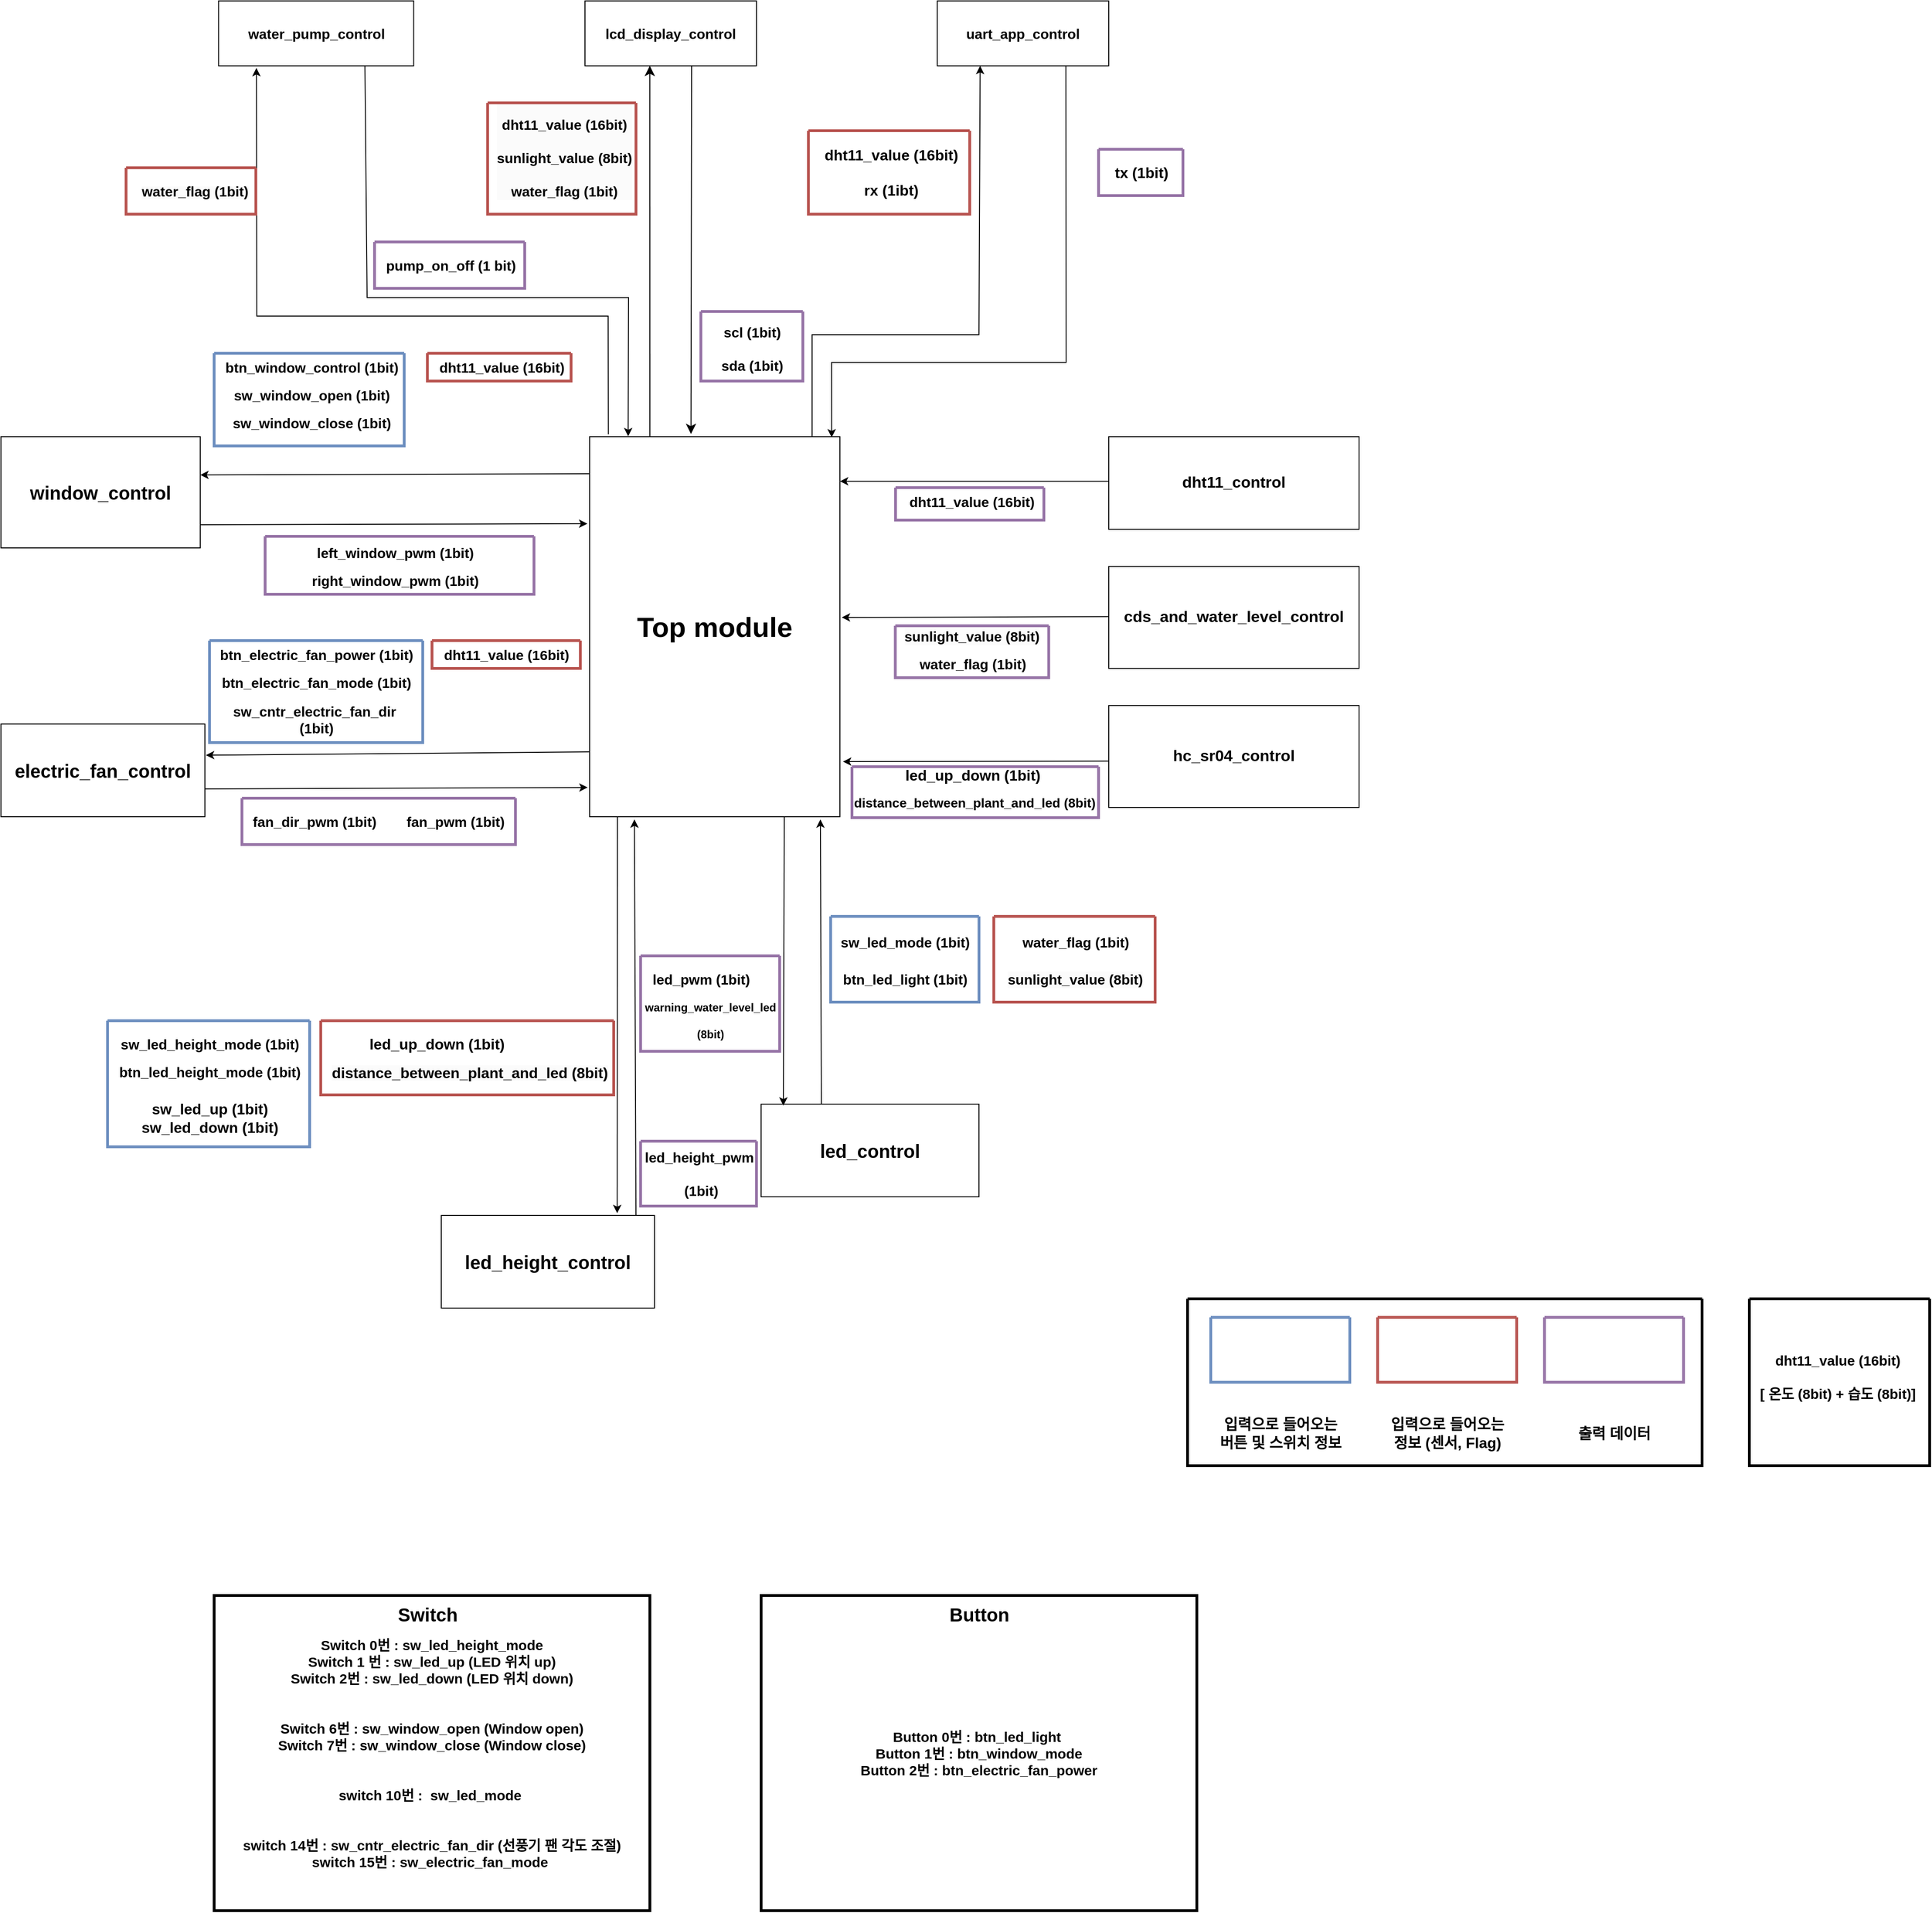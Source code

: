 <mxfile version="24.7.7">
  <diagram name="페이지-1" id="ERCywD1S1VB0S2RnE942">
    <mxGraphModel dx="2048" dy="1787" grid="1" gridSize="10" guides="1" tooltips="1" connect="1" arrows="1" fold="1" page="1" pageScale="1" pageWidth="827" pageHeight="1169" math="0" shadow="0">
      <root>
        <mxCell id="0" />
        <mxCell id="1" parent="0" />
        <mxCell id="mhYBmBHg178xC_YXUhA_-1" value="&lt;font style=&quot;font-size: 30px;&quot;&gt;&lt;b&gt;Top module&lt;/b&gt;&lt;/font&gt;" style="rounded=0;whiteSpace=wrap;html=1;" parent="1" vertex="1">
          <mxGeometry x="-110" y="80" width="270" height="410" as="geometry" />
        </mxCell>
        <mxCell id="mhYBmBHg178xC_YXUhA_-2" value="&lt;font size=&quot;1&quot; style=&quot;&quot;&gt;&lt;b style=&quot;font-size: 17px;&quot;&gt;dht11_control&lt;/b&gt;&lt;/font&gt;" style="rounded=0;whiteSpace=wrap;html=1;" parent="1" vertex="1">
          <mxGeometry x="450" y="80" width="270" height="100" as="geometry" />
        </mxCell>
        <mxCell id="mhYBmBHg178xC_YXUhA_-13" style="edgeStyle=orthogonalEdgeStyle;rounded=0;orthogonalLoop=1;jettySize=auto;html=1;" parent="1" edge="1">
          <mxGeometry relative="1" as="geometry">
            <mxPoint x="450" y="128.18" as="sourcePoint" />
            <mxPoint x="160" y="128.18" as="targetPoint" />
          </mxGeometry>
        </mxCell>
        <mxCell id="mhYBmBHg178xC_YXUhA_-16" style="edgeStyle=orthogonalEdgeStyle;rounded=0;orthogonalLoop=1;jettySize=auto;html=1;" parent="1" edge="1">
          <mxGeometry relative="1" as="geometry">
            <mxPoint x="450" y="274.09" as="sourcePoint" />
            <mxPoint x="162" y="275" as="targetPoint" />
          </mxGeometry>
        </mxCell>
        <mxCell id="mhYBmBHg178xC_YXUhA_-17" value="&lt;div style=&quot;forced-color-adjust: none; color: rgb(0, 0, 0); font-family: Helvetica; font-size: 15px; font-style: normal; font-variant-ligatures: normal; font-variant-caps: normal; font-weight: 700; letter-spacing: normal; orphans: 2; text-indent: 0px; text-transform: none; widows: 2; word-spacing: 0px; -webkit-text-stroke-width: 0px; white-space: nowrap; background-color: rgb(251, 251, 251); text-decoration-thickness: initial; text-decoration-style: initial; text-decoration-color: initial;&quot;&gt;&lt;font style=&quot;forced-color-adjust: none; font-size: 15px;&quot;&gt;&lt;b style=&quot;forced-color-adjust: none;&quot;&gt;sunlight_value (8bit)&lt;/b&gt;&lt;/font&gt;&lt;/div&gt;" style="text;whiteSpace=wrap;html=1;align=center;" parent="1" vertex="1">
          <mxGeometry x="210" y="280" width="185" height="40" as="geometry" />
        </mxCell>
        <mxCell id="mhYBmBHg178xC_YXUhA_-19" value="&lt;b style=&quot;&quot;&gt;&lt;font style=&quot;font-size: 17px;&quot;&gt;cds_and_water_level_control&lt;/font&gt;&lt;/b&gt;" style="rounded=0;whiteSpace=wrap;html=1;" parent="1" vertex="1">
          <mxGeometry x="450" y="220" width="270" height="110" as="geometry" />
        </mxCell>
        <mxCell id="mhYBmBHg178xC_YXUhA_-22" value="&lt;b&gt;&lt;font style=&quot;font-size: 15px;&quot;&gt;water_flag (1bit)&lt;/font&gt;&lt;/b&gt;" style="text;html=1;align=center;verticalAlign=middle;resizable=0;points=[];autosize=1;strokeColor=none;fillColor=none;" parent="1" vertex="1">
          <mxGeometry x="232.5" y="310" width="140" height="30" as="geometry" />
        </mxCell>
        <mxCell id="mhYBmBHg178xC_YXUhA_-23" value="&lt;b style=&quot;&quot;&gt;&lt;font style=&quot;font-size: 17px;&quot;&gt;hc_sr04_control&lt;/font&gt;&lt;/b&gt;" style="rounded=0;whiteSpace=wrap;html=1;" parent="1" vertex="1">
          <mxGeometry x="450" y="370" width="270" height="110" as="geometry" />
        </mxCell>
        <mxCell id="mhYBmBHg178xC_YXUhA_-27" value="&lt;b style=&quot;&quot;&gt;&lt;font style=&quot;font-size: 20px;&quot;&gt;window_control&lt;/font&gt;&lt;/b&gt;" style="rounded=0;whiteSpace=wrap;html=1;" parent="1" vertex="1">
          <mxGeometry x="-745" y="80" width="215" height="120" as="geometry" />
        </mxCell>
        <mxCell id="mhYBmBHg178xC_YXUhA_-30" value="&lt;div&gt;&lt;b style=&quot;font-size: 15px; background-color: initial;&quot;&gt;dht11_value (16bit)&lt;/b&gt;&lt;br&gt;&lt;/div&gt;" style="text;html=1;align=center;verticalAlign=middle;resizable=0;points=[];autosize=1;strokeColor=none;fillColor=none;" parent="1" vertex="1">
          <mxGeometry x="-285" y="-10" width="160" height="30" as="geometry" />
        </mxCell>
        <mxCell id="mhYBmBHg178xC_YXUhA_-32" value="&lt;b style=&quot;&quot;&gt;&lt;font style=&quot;font-size: 20px;&quot;&gt;electric_fan_control&lt;/font&gt;&lt;/b&gt;" style="rounded=0;whiteSpace=wrap;html=1;" parent="1" vertex="1">
          <mxGeometry x="-745" y="390" width="220" height="100" as="geometry" />
        </mxCell>
        <mxCell id="mhYBmBHg178xC_YXUhA_-34" value="&lt;div&gt;&lt;b style=&quot;font-size: 15px; background-color: initial;&quot;&gt;dht11_value (16bit)&lt;/b&gt;&lt;br&gt;&lt;/div&gt;" style="text;html=1;align=center;verticalAlign=middle;resizable=0;points=[];autosize=1;strokeColor=none;fillColor=none;strokeWidth=2;" parent="1" vertex="1">
          <mxGeometry x="-280" y="300" width="160" height="30" as="geometry" />
        </mxCell>
        <mxCell id="mhYBmBHg178xC_YXUhA_-36" value="&lt;b&gt;&lt;font style=&quot;font-size: 15px;&quot;&gt;fan_pwm (1bit)&lt;/font&gt;&lt;/b&gt;" style="text;html=1;align=center;verticalAlign=middle;resizable=0;points=[];autosize=1;strokeColor=none;fillColor=none;" parent="1" vertex="1">
          <mxGeometry x="-320" y="480" width="130" height="30" as="geometry" />
        </mxCell>
        <mxCell id="mhYBmBHg178xC_YXUhA_-37" value="&lt;b style=&quot;&quot;&gt;&lt;font style=&quot;font-size: 20px;&quot;&gt;led_height_control&lt;/font&gt;&lt;/b&gt;" style="rounded=0;whiteSpace=wrap;html=1;" parent="1" vertex="1">
          <mxGeometry x="-270" y="920" width="230" height="100" as="geometry" />
        </mxCell>
        <mxCell id="mhYBmBHg178xC_YXUhA_-39" value="&lt;font style=&quot;font-size: 15px;&quot;&gt;&lt;b&gt;btn_led_height_mode (1bit)&lt;/b&gt;&lt;/font&gt;" style="text;html=1;align=center;verticalAlign=middle;resizable=0;points=[];autosize=1;strokeColor=none;fillColor=none;" parent="1" vertex="1">
          <mxGeometry x="-630" y="750" width="220" height="30" as="geometry" />
        </mxCell>
        <mxCell id="mhYBmBHg178xC_YXUhA_-40" value="&lt;b&gt;&lt;font style=&quot;font-size: 16px;&quot;&gt;led_up_down (1bit)&lt;/font&gt;&lt;/b&gt;" style="text;html=1;align=center;verticalAlign=middle;resizable=0;points=[];autosize=1;strokeColor=none;fillColor=none;" parent="1" vertex="1">
          <mxGeometry x="-360" y="720" width="170" height="30" as="geometry" />
        </mxCell>
        <mxCell id="mhYBmBHg178xC_YXUhA_-41" value="&lt;span style=&quot;font-size: 16px;&quot;&gt;&lt;b&gt;sw_led_up (1bit)&lt;/b&gt;&lt;/span&gt;&lt;div&gt;&lt;b style=&quot;font-size: 16px; background-color: initial;&quot;&gt;sw_led_down (1bit)&lt;/b&gt;&lt;br&gt;&lt;/div&gt;" style="text;html=1;align=center;verticalAlign=middle;resizable=0;points=[];autosize=1;strokeColor=none;fillColor=none;" parent="1" vertex="1">
          <mxGeometry x="-605" y="790" width="170" height="50" as="geometry" />
        </mxCell>
        <mxCell id="mhYBmBHg178xC_YXUhA_-44" value="&lt;font style=&quot;font-size: 15px;&quot;&gt;&lt;b&gt;led_height_pwm&amp;nbsp;&lt;/b&gt;&lt;/font&gt;&lt;div&gt;&lt;font style=&quot;font-size: 15px;&quot;&gt;&lt;b&gt;&lt;br&gt;&lt;/b&gt;&lt;/font&gt;&lt;/div&gt;&lt;div&gt;&lt;font style=&quot;font-size: 15px;&quot;&gt;&lt;b&gt;(1bit)&lt;/b&gt;&lt;/font&gt;&lt;/div&gt;" style="text;html=1;align=center;verticalAlign=middle;resizable=0;points=[];autosize=1;strokeColor=none;fillColor=none;" parent="1" vertex="1">
          <mxGeometry x="-65" y="840" width="150" height="70" as="geometry" />
        </mxCell>
        <mxCell id="mhYBmBHg178xC_YXUhA_-45" value="&lt;b style=&quot;&quot;&gt;&lt;font style=&quot;font-size: 20px;&quot;&gt;led_control&lt;/font&gt;&lt;/b&gt;" style="rounded=0;whiteSpace=wrap;html=1;" parent="1" vertex="1">
          <mxGeometry x="75" y="800" width="235" height="100" as="geometry" />
        </mxCell>
        <mxCell id="mhYBmBHg178xC_YXUhA_-48" value="&lt;div style=&quot;forced-color-adjust: none; color: rgb(0, 0, 0); font-family: Helvetica; font-size: 15px; font-style: normal; font-variant-ligatures: normal; font-variant-caps: normal; font-weight: 700; letter-spacing: normal; orphans: 2; text-indent: 0px; text-transform: none; widows: 2; word-spacing: 0px; -webkit-text-stroke-width: 0px; white-space: nowrap; background-color: rgb(251, 251, 251); text-decoration-thickness: initial; text-decoration-style: initial; text-decoration-color: initial;&quot;&gt;&lt;font style=&quot;forced-color-adjust: none; font-size: 15px;&quot;&gt;&lt;b style=&quot;forced-color-adjust: none;&quot;&gt;sunlight_value (8bit)&lt;/b&gt;&lt;/font&gt;&lt;/div&gt;" style="text;whiteSpace=wrap;html=1;align=center;" parent="1" vertex="1">
          <mxGeometry x="326" y="650" width="176" height="30" as="geometry" />
        </mxCell>
        <mxCell id="mhYBmBHg178xC_YXUhA_-49" value="&lt;b&gt;&lt;font style=&quot;font-size: 15px;&quot;&gt;btn_led_light (1bit)&lt;/font&gt;&lt;/b&gt;" style="text;html=1;align=center;verticalAlign=middle;resizable=0;points=[];autosize=1;strokeColor=none;fillColor=none;" parent="1" vertex="1">
          <mxGeometry x="150" y="650" width="160" height="30" as="geometry" />
        </mxCell>
        <mxCell id="mhYBmBHg178xC_YXUhA_-50" value="&lt;b&gt;&lt;font style=&quot;font-size: 15px;&quot;&gt;water_flag (1bit)&lt;/font&gt;&lt;/b&gt;" style="text;html=1;align=center;verticalAlign=middle;resizable=0;points=[];autosize=1;strokeColor=none;fillColor=none;" parent="1" vertex="1">
          <mxGeometry x="344" y="610" width="140" height="30" as="geometry" />
        </mxCell>
        <mxCell id="_qwF9pWfeIGpburdyN9Q-3" value="&lt;div&gt;&lt;span style=&quot;font-size: 15px;&quot;&gt;&lt;b&gt;Switch 0번 : sw_led_height_mode&lt;/b&gt;&lt;/span&gt;&lt;/div&gt;&lt;font style=&quot;font-size: 15px;&quot;&gt;&lt;b&gt;Switch 1 번 : sw_led_up (LED 위치 up)&lt;/b&gt;&lt;/font&gt;&lt;div style=&quot;font-size: 15px;&quot;&gt;&lt;font style=&quot;font-size: 15px;&quot;&gt;&lt;b&gt;Switch 2번 : sw_led_down (LED 위치 down)&lt;/b&gt;&lt;/font&gt;&lt;/div&gt;&lt;div style=&quot;font-size: 15px;&quot;&gt;&lt;font style=&quot;font-size: 15px;&quot;&gt;&lt;b&gt;&lt;br&gt;&lt;/b&gt;&lt;/font&gt;&lt;/div&gt;&lt;div style=&quot;font-size: 15px;&quot;&gt;&lt;font style=&quot;font-size: 15px;&quot;&gt;&lt;b&gt;&lt;br&gt;&lt;/b&gt;&lt;/font&gt;&lt;/div&gt;&lt;div style=&quot;font-size: 15px;&quot;&gt;&lt;b&gt;Switch 6번 : sw_window_open (Window open)&lt;/b&gt;&lt;/div&gt;&lt;div style=&quot;font-size: 15px;&quot;&gt;&lt;b&gt;Switch 7번 : sw_window_close (Window close)&lt;/b&gt;&lt;/div&gt;&lt;div style=&quot;font-size: 15px;&quot;&gt;&lt;b&gt;&lt;br&gt;&lt;/b&gt;&lt;/div&gt;&lt;div style=&quot;font-size: 15px;&quot;&gt;&lt;b&gt;&lt;br&gt;&lt;/b&gt;&lt;/div&gt;&lt;div style=&quot;font-size: 15px;&quot;&gt;&lt;b&gt;switch 10번 :&amp;nbsp; sw&lt;/b&gt;&lt;b style=&quot;background-color: initial; font-size: 12px; text-wrap: nowrap;&quot;&gt;&lt;font style=&quot;font-size: 15px;&quot;&gt;_led_mode&amp;nbsp;&lt;/font&gt;&lt;/b&gt;&lt;/div&gt;&lt;div style=&quot;font-size: 15px;&quot;&gt;&lt;b style=&quot;background-color: initial; font-size: 12px; text-wrap: nowrap;&quot;&gt;&lt;font style=&quot;font-size: 15px;&quot;&gt;&lt;br&gt;&lt;/font&gt;&lt;/b&gt;&lt;/div&gt;&lt;div style=&quot;font-size: 15px;&quot;&gt;&lt;b style=&quot;background-color: initial; font-size: 12px; text-wrap: nowrap;&quot;&gt;&lt;font style=&quot;font-size: 15px;&quot;&gt;&lt;br&gt;&lt;/font&gt;&lt;/b&gt;&lt;/div&gt;&lt;div style=&quot;font-size: 15px;&quot;&gt;&lt;b&gt;switch 14번 : sw_cntr_electric_fan_dir (선풍기 팬 각도 조절)&lt;/b&gt;&lt;/div&gt;&lt;div style=&quot;font-size: 15px;&quot;&gt;&lt;b style=&quot;background-color: initial;&quot;&gt;switch 15번 : sw&lt;/b&gt;&lt;b style=&quot;background-color: initial; text-wrap: nowrap;&quot;&gt;_electric_fan_mode&amp;nbsp;&lt;/b&gt;&lt;br&gt;&lt;/div&gt;" style="rounded=0;whiteSpace=wrap;html=1;strokeWidth=3;" parent="1" vertex="1">
          <mxGeometry x="-515" y="1330" width="470" height="340" as="geometry" />
        </mxCell>
        <mxCell id="_qwF9pWfeIGpburdyN9Q-5" value="&lt;font style=&quot;font-size: 20px;&quot;&gt;&lt;b&gt;Switch&lt;/b&gt;&lt;/font&gt;" style="text;html=1;align=center;verticalAlign=middle;resizable=0;points=[];autosize=1;strokeColor=none;fillColor=none;" parent="1" vertex="1">
          <mxGeometry x="-330" y="1330" width="90" height="40" as="geometry" />
        </mxCell>
        <mxCell id="_qwF9pWfeIGpburdyN9Q-6" value="&lt;br&gt;&lt;div&gt;&lt;b style=&quot;text-wrap: nowrap; font-size: 15px;&quot;&gt;Button 0번 :&amp;nbsp;&lt;/b&gt;&lt;b style=&quot;background-color: initial; text-wrap: nowrap;&quot;&gt;&lt;font style=&quot;font-size: 15px;&quot;&gt;btn_led_light&amp;nbsp;&lt;/font&gt;&lt;/b&gt;&lt;b style=&quot;font-size: 15px; text-wrap: nowrap;&quot;&gt;&lt;br&gt;&lt;/b&gt;&lt;/div&gt;&lt;div&gt;&lt;b style=&quot;background-color: initial; text-wrap: nowrap;&quot;&gt;&lt;font style=&quot;font-size: 15px;&quot;&gt;Button 1번 : btn_window_mode&lt;/font&gt;&lt;/b&gt;&lt;/div&gt;&lt;div&gt;&lt;span style=&quot;font-size: 15px; text-wrap: nowrap;&quot;&gt;&lt;b&gt;Button 2번 : btn_electric_fan_power&lt;/b&gt;&lt;/span&gt;&lt;/div&gt;&lt;div&gt;&lt;br&gt;&lt;/div&gt;" style="rounded=0;whiteSpace=wrap;html=1;strokeWidth=3;" parent="1" vertex="1">
          <mxGeometry x="75" y="1330" width="470" height="340" as="geometry" />
        </mxCell>
        <mxCell id="_qwF9pWfeIGpburdyN9Q-7" value="&lt;span style=&quot;font-size: 20px;&quot;&gt;&lt;b&gt;Button&lt;/b&gt;&lt;/span&gt;" style="text;html=1;align=center;verticalAlign=middle;resizable=0;points=[];autosize=1;strokeColor=none;fillColor=none;" parent="1" vertex="1">
          <mxGeometry x="265" y="1330" width="90" height="40" as="geometry" />
        </mxCell>
        <mxCell id="_qwF9pWfeIGpburdyN9Q-8" value="&lt;font style=&quot;font-size: 15px;&quot;&gt;&lt;b&gt;btn_electric_fan_mode (1bit)&lt;/b&gt;&lt;/font&gt;" style="text;html=1;align=center;verticalAlign=middle;resizable=0;points=[];autosize=1;strokeColor=none;fillColor=none;" parent="1" vertex="1">
          <mxGeometry x="-520" y="330" width="230" height="30" as="geometry" />
        </mxCell>
        <mxCell id="_qwF9pWfeIGpburdyN9Q-9" value="&lt;font style=&quot;font-size: 15px;&quot;&gt;&lt;b&gt;btn_window_control (1bit)&lt;/b&gt;&lt;/font&gt;" style="text;html=1;align=center;verticalAlign=middle;resizable=0;points=[];autosize=1;strokeColor=none;fillColor=none;" parent="1" vertex="1">
          <mxGeometry x="-515" y="-10" width="210" height="30" as="geometry" />
        </mxCell>
        <mxCell id="_qwF9pWfeIGpburdyN9Q-11" value="&lt;font style=&quot;font-size: 15px;&quot;&gt;&lt;b&gt;sw_window_open (1bit)&lt;/b&gt;&lt;/font&gt;" style="text;html=1;align=center;verticalAlign=middle;resizable=0;points=[];autosize=1;strokeColor=none;fillColor=none;" parent="1" vertex="1">
          <mxGeometry x="-505" y="20" width="190" height="30" as="geometry" />
        </mxCell>
        <mxCell id="sed88Z9M2IB_ihE7l8kB-1" value="&lt;b style=&quot;font-size: 15px; text-wrap: wrap;&quot;&gt;sw_cntr_electric_fan_dir&amp;nbsp; (1bit)&lt;/b&gt;" style="text;html=1;align=center;verticalAlign=middle;resizable=0;points=[];autosize=1;strokeColor=none;fillColor=none;" parent="1" vertex="1">
          <mxGeometry x="-525" y="370" width="240" height="30" as="geometry" />
        </mxCell>
        <mxCell id="sed88Z9M2IB_ihE7l8kB-5" value="&lt;b&gt;&lt;font style=&quot;font-size: 15px;&quot;&gt;fan_dir_pwm (1bit)&amp;nbsp;&lt;/font&gt;&lt;/b&gt;" style="text;html=1;align=center;verticalAlign=middle;resizable=0;points=[];autosize=1;strokeColor=none;fillColor=none;" parent="1" vertex="1">
          <mxGeometry x="-485" y="480" width="160" height="30" as="geometry" />
        </mxCell>
        <mxCell id="Zgek3YRb2-hc7BeVBrjY-1" value="&lt;font style=&quot;font-size: 15px;&quot;&gt;&lt;b&gt;sw_led_mode (1bit)&lt;/b&gt;&lt;/font&gt;" style="text;html=1;align=center;verticalAlign=middle;resizable=0;points=[];autosize=1;strokeColor=none;fillColor=none;" parent="1" vertex="1">
          <mxGeometry x="150" y="610" width="160" height="30" as="geometry" />
        </mxCell>
        <mxCell id="Zgek3YRb2-hc7BeVBrjY-5" value="&lt;font style=&quot;font-size: 15px;&quot;&gt;&lt;b&gt;lcd_display_control&lt;/b&gt;&lt;/font&gt;" style="rounded=0;whiteSpace=wrap;html=1;" parent="1" vertex="1">
          <mxGeometry x="-115" y="-390" width="185" height="70" as="geometry" />
        </mxCell>
        <mxCell id="Zgek3YRb2-hc7BeVBrjY-9" value="&lt;div style=&quot;forced-color-adjust: none; color: rgb(0, 0, 0); font-family: Helvetica; font-size: 15px; font-style: normal; font-variant-ligatures: normal; font-variant-caps: normal; font-weight: 700; letter-spacing: normal; orphans: 2; text-indent: 0px; text-transform: none; widows: 2; word-spacing: 0px; -webkit-text-stroke-width: 0px; white-space: nowrap; background-color: rgb(251, 251, 251); text-decoration-thickness: initial; text-decoration-style: initial; text-decoration-color: initial;&quot;&gt;&lt;font style=&quot;forced-color-adjust: none; font-size: 15px;&quot;&gt;&lt;b style=&quot;forced-color-adjust: none;&quot;&gt;&lt;br class=&quot;Apple-interchange-newline&quot;&gt;&lt;div style=&quot;text-align: center;&quot;&gt;&lt;b&gt;dht11_value (16bit)&lt;/b&gt;&lt;/div&gt;&lt;/b&gt;&lt;/font&gt;&lt;/div&gt;&lt;div style=&quot;text-align: center; forced-color-adjust: none; color: rgb(0, 0, 0); font-family: Helvetica; font-size: 15px; font-style: normal; font-variant-ligatures: normal; font-variant-caps: normal; font-weight: 700; letter-spacing: normal; orphans: 2; text-indent: 0px; text-transform: none; widows: 2; word-spacing: 0px; -webkit-text-stroke-width: 0px; white-space: nowrap; background-color: rgb(251, 251, 251); text-decoration-thickness: initial; text-decoration-style: initial; text-decoration-color: initial;&quot;&gt;&lt;br&gt;&lt;/div&gt;&lt;div style=&quot;text-align: center; forced-color-adjust: none; color: rgb(0, 0, 0); font-family: Helvetica; font-size: 15px; font-style: normal; font-variant-ligatures: normal; font-variant-caps: normal; font-weight: 700; letter-spacing: normal; orphans: 2; text-indent: 0px; text-transform: none; widows: 2; word-spacing: 0px; -webkit-text-stroke-width: 0px; white-space: nowrap; background-color: rgb(251, 251, 251); text-decoration-thickness: initial; text-decoration-style: initial; text-decoration-color: initial;&quot;&gt;&lt;font style=&quot;forced-color-adjust: none; font-size: 15px;&quot;&gt;&lt;b style=&quot;forced-color-adjust: none;&quot;&gt;sunlight_value (8bit)&lt;/b&gt;&lt;/font&gt;&lt;/div&gt;&lt;div style=&quot;text-align: center; forced-color-adjust: none; color: rgb(0, 0, 0); font-family: Helvetica; font-size: 15px; font-style: normal; font-variant-ligatures: normal; font-variant-caps: normal; font-weight: 700; letter-spacing: normal; orphans: 2; text-indent: 0px; text-transform: none; widows: 2; word-spacing: 0px; -webkit-text-stroke-width: 0px; white-space: nowrap; background-color: rgb(251, 251, 251); text-decoration-thickness: initial; text-decoration-style: initial; text-decoration-color: initial;&quot;&gt;&lt;font style=&quot;forced-color-adjust: none; font-size: 15px;&quot;&gt;&lt;b style=&quot;forced-color-adjust: none;&quot;&gt;&lt;br&gt;&lt;/b&gt;&lt;/font&gt;&lt;/div&gt;&lt;div style=&quot;text-align: center; forced-color-adjust: none; color: rgb(0, 0, 0); font-family: Helvetica; font-size: 15px; font-style: normal; font-variant-ligatures: normal; font-variant-caps: normal; font-weight: 700; letter-spacing: normal; orphans: 2; text-indent: 0px; text-transform: none; widows: 2; word-spacing: 0px; -webkit-text-stroke-width: 0px; white-space: nowrap; background-color: rgb(251, 251, 251); text-decoration-thickness: initial; text-decoration-style: initial; text-decoration-color: initial;&quot;&gt;&lt;font style=&quot;forced-color-adjust: none; font-size: 15px;&quot;&gt;&lt;b style=&quot;forced-color-adjust: none;&quot;&gt;water_flag (1bit)&lt;/b&gt;&lt;/font&gt;&lt;/div&gt;" style="text;whiteSpace=wrap;html=1;" parent="1" vertex="1">
          <mxGeometry x="-212" y="-290" width="157" height="120" as="geometry" />
        </mxCell>
        <mxCell id="Zgek3YRb2-hc7BeVBrjY-10" value="&lt;span style=&quot;font-size: 15px;&quot;&gt;&lt;b&gt;water_pump_control&lt;/b&gt;&lt;/span&gt;" style="rounded=0;whiteSpace=wrap;html=1;" parent="1" vertex="1">
          <mxGeometry x="-510.25" y="-390" width="210.5" height="70" as="geometry" />
        </mxCell>
        <mxCell id="Zgek3YRb2-hc7BeVBrjY-13" value="&lt;b style=&quot;forced-color-adjust: none; color: rgb(0, 0, 0); font-family: Helvetica; font-size: 12px; font-style: normal; font-variant-ligatures: normal; font-variant-caps: normal; letter-spacing: normal; orphans: 2; text-align: center; text-indent: 0px; text-transform: none; widows: 2; word-spacing: 0px; -webkit-text-stroke-width: 0px; white-space: nowrap; background-color: rgb(251, 251, 251); text-decoration-thickness: initial; text-decoration-style: initial; text-decoration-color: initial;&quot;&gt;&lt;font style=&quot;forced-color-adjust: none; font-size: 15px;&quot;&gt;water_flag (1bit)&lt;/font&gt;&lt;/b&gt;" style="text;whiteSpace=wrap;html=1;" parent="1" vertex="1">
          <mxGeometry x="-595" y="-200" width="110" height="30" as="geometry" />
        </mxCell>
        <mxCell id="Zgek3YRb2-hc7BeVBrjY-15" value="&lt;b style=&quot;forced-color-adjust: none; color: rgb(0, 0, 0); font-family: Helvetica; font-size: 16px; font-style: normal; font-variant-ligatures: normal; font-variant-caps: normal; letter-spacing: normal; orphans: 2; text-align: center; text-indent: 0px; text-transform: none; widows: 2; word-spacing: 0px; -webkit-text-stroke-width: 0px; white-space: nowrap; background-color: rgb(251, 251, 251); text-decoration-thickness: initial; text-decoration-style: initial; text-decoration-color: initial;&quot;&gt;distance_between_plant_and_led (8bit)&lt;/b&gt;" style="text;whiteSpace=wrap;html=1;" parent="1" vertex="1">
          <mxGeometry x="-390" y="750" width="330" height="40" as="geometry" />
        </mxCell>
        <mxCell id="Zgek3YRb2-hc7BeVBrjY-16" value="&lt;font style=&quot;font-size: 15px;&quot;&gt;&lt;b&gt;sw_led_height_mode (1bit)&lt;/b&gt;&lt;/font&gt;" style="text;html=1;align=center;verticalAlign=middle;resizable=0;points=[];autosize=1;strokeColor=none;fillColor=none;" parent="1" vertex="1">
          <mxGeometry x="-630" y="720" width="220" height="30" as="geometry" />
        </mxCell>
        <mxCell id="t9PpJYXXmE5dPHwgLngb-3" value="&lt;b style=&quot;forced-color-adjust: none; color: rgb(0, 0, 0); font-family: Helvetica; font-size: 15px; font-style: normal; font-variant-ligatures: normal; font-variant-caps: normal; letter-spacing: normal; orphans: 2; text-align: center; text-indent: 0px; text-transform: none; widows: 2; word-spacing: 0px; -webkit-text-stroke-width: 0px; white-space: nowrap; background-color: rgb(251, 251, 251); text-decoration-thickness: initial; text-decoration-style: initial; text-decoration-color: initial;&quot;&gt;&lt;div style=&quot;forced-color-adjust: none;&quot;&gt;&lt;font style=&quot;forced-color-adjust: none; font-size: 15px;&quot;&gt;&lt;b style=&quot;forced-color-adjust: none;&quot;&gt;dht11_value (16bit)&lt;/b&gt;&lt;/font&gt;&lt;/div&gt;&lt;/b&gt;&lt;br class=&quot;Apple-interchange-newline&quot;&gt;" style="text;whiteSpace=wrap;html=1;" parent="1" vertex="1">
          <mxGeometry x="232.5" y="135" width="140" height="40" as="geometry" />
        </mxCell>
        <mxCell id="t9PpJYXXmE5dPHwgLngb-8" value="" style="endArrow=classic;html=1;rounded=0;entryX=1.012;entryY=0.855;entryDx=0;entryDy=0;entryPerimeter=0;" parent="1" target="mhYBmBHg178xC_YXUhA_-1" edge="1">
          <mxGeometry width="50" height="50" relative="1" as="geometry">
            <mxPoint x="450" y="430" as="sourcePoint" />
            <mxPoint x="500" y="380" as="targetPoint" />
          </mxGeometry>
        </mxCell>
        <mxCell id="t9PpJYXXmE5dPHwgLngb-9" value="&lt;b&gt;&lt;font style=&quot;font-size: 16px;&quot;&gt;led_up_down (1bit)&lt;/font&gt;&lt;/b&gt;" style="text;html=1;align=center;verticalAlign=middle;resizable=0;points=[];autosize=1;strokeColor=none;fillColor=none;" parent="1" vertex="1">
          <mxGeometry x="217.5" y="430" width="170" height="30" as="geometry" />
        </mxCell>
        <mxCell id="t9PpJYXXmE5dPHwgLngb-10" value="&lt;b&gt;&lt;font style=&quot;font-size: 14px;&quot;&gt;distance_between_plant_and_led (8bit)&lt;/font&gt;&lt;/b&gt;" style="text;html=1;align=center;verticalAlign=middle;resizable=0;points=[];autosize=1;strokeColor=none;fillColor=none;" parent="1" vertex="1">
          <mxGeometry x="165" y="460" width="280" height="30" as="geometry" />
        </mxCell>
        <mxCell id="t9PpJYXXmE5dPHwgLngb-12" value="" style="endArrow=classic;html=1;rounded=0;entryX=0.102;entryY=0.016;entryDx=0;entryDy=0;entryPerimeter=0;" parent="1" target="mhYBmBHg178xC_YXUhA_-45" edge="1">
          <mxGeometry width="50" height="50" relative="1" as="geometry">
            <mxPoint x="100" y="490" as="sourcePoint" />
            <mxPoint x="150" y="440" as="targetPoint" />
          </mxGeometry>
        </mxCell>
        <mxCell id="t9PpJYXXmE5dPHwgLngb-13" value="" style="endArrow=classic;html=1;rounded=0;entryX=0.922;entryY=1.007;entryDx=0;entryDy=0;entryPerimeter=0;" parent="1" target="mhYBmBHg178xC_YXUhA_-1" edge="1">
          <mxGeometry width="50" height="50" relative="1" as="geometry">
            <mxPoint x="140" y="800" as="sourcePoint" />
            <mxPoint x="190" y="750" as="targetPoint" />
          </mxGeometry>
        </mxCell>
        <mxCell id="t9PpJYXXmE5dPHwgLngb-14" value="" style="swimlane;startSize=0;fillColor=#dae8fc;strokeColor=#6c8ebf;strokeWidth=3;" parent="1" vertex="1">
          <mxGeometry x="150" y="597.5" width="160" height="92.5" as="geometry" />
        </mxCell>
        <mxCell id="t9PpJYXXmE5dPHwgLngb-15" value="" style="swimlane;startSize=0;fillColor=#f8cecc;strokeColor=#b85450;strokeWidth=3;" parent="1" vertex="1">
          <mxGeometry x="326" y="597.5" width="174" height="92.5" as="geometry" />
        </mxCell>
        <mxCell id="t9PpJYXXmE5dPHwgLngb-16" value="&lt;b&gt;&lt;font style=&quot;font-size: 15px;&quot;&gt;led_pwm (1bit)&lt;/font&gt;&lt;/b&gt;" style="text;html=1;align=center;verticalAlign=middle;resizable=0;points=[];autosize=1;strokeColor=none;fillColor=none;" parent="1" vertex="1">
          <mxGeometry x="-55" y="650" width="130" height="30" as="geometry" />
        </mxCell>
        <mxCell id="t9PpJYXXmE5dPHwgLngb-17" value="&lt;b&gt;warning_water_level_led&lt;/b&gt;&lt;div&gt;&lt;b&gt;&lt;br&gt;&lt;/b&gt;&lt;/div&gt;&lt;div&gt;&lt;b&gt;(8bit)&lt;/b&gt;&lt;/div&gt;" style="text;html=1;align=center;verticalAlign=middle;resizable=0;points=[];autosize=1;strokeColor=none;fillColor=none;" parent="1" vertex="1">
          <mxGeometry x="-60" y="680" width="160" height="60" as="geometry" />
        </mxCell>
        <mxCell id="t9PpJYXXmE5dPHwgLngb-20" value="" style="endArrow=classic;html=1;rounded=0;entryX=0.825;entryY=-0.024;entryDx=0;entryDy=0;entryPerimeter=0;" parent="1" target="mhYBmBHg178xC_YXUhA_-37" edge="1">
          <mxGeometry width="50" height="50" relative="1" as="geometry">
            <mxPoint x="-80" y="490" as="sourcePoint" />
            <mxPoint x="-90" y="290" as="targetPoint" />
          </mxGeometry>
        </mxCell>
        <mxCell id="t9PpJYXXmE5dPHwgLngb-21" value="" style="endArrow=classic;html=1;rounded=0;entryX=0.179;entryY=1.007;entryDx=0;entryDy=0;entryPerimeter=0;" parent="1" target="mhYBmBHg178xC_YXUhA_-1" edge="1">
          <mxGeometry width="50" height="50" relative="1" as="geometry">
            <mxPoint x="-60" y="920" as="sourcePoint" />
            <mxPoint x="-10" y="870" as="targetPoint" />
          </mxGeometry>
        </mxCell>
        <mxCell id="t9PpJYXXmE5dPHwgLngb-22" value="" style="swimlane;startSize=0;fillColor=#e1d5e7;strokeColor=#9673a6;strokeWidth=3;" parent="1" vertex="1">
          <mxGeometry x="-55" y="640" width="150" height="103" as="geometry" />
        </mxCell>
        <mxCell id="t9PpJYXXmE5dPHwgLngb-23" value="" style="swimlane;startSize=0;strokeWidth=3;fillColor=#f8cecc;strokeColor=#b85450;" parent="1" vertex="1">
          <mxGeometry x="-400" y="710" width="316" height="80" as="geometry" />
        </mxCell>
        <mxCell id="t9PpJYXXmE5dPHwgLngb-24" value="" style="swimlane;startSize=0;fillColor=#dae8fc;strokeColor=#6c8ebf;strokeWidth=3;" parent="1" vertex="1">
          <mxGeometry x="-630" y="710" width="218" height="136" as="geometry" />
        </mxCell>
        <mxCell id="t9PpJYXXmE5dPHwgLngb-25" value="" style="endArrow=classic;html=1;rounded=0;entryX=-0.008;entryY=0.923;entryDx=0;entryDy=0;entryPerimeter=0;" parent="1" target="mhYBmBHg178xC_YXUhA_-1" edge="1">
          <mxGeometry width="50" height="50" relative="1" as="geometry">
            <mxPoint x="-525" y="460" as="sourcePoint" />
            <mxPoint x="-355" y="390" as="targetPoint" />
          </mxGeometry>
        </mxCell>
        <mxCell id="t9PpJYXXmE5dPHwgLngb-26" value="" style="endArrow=classic;html=1;rounded=0;entryX=1.005;entryY=0.336;entryDx=0;entryDy=0;entryPerimeter=0;" parent="1" target="mhYBmBHg178xC_YXUhA_-32" edge="1">
          <mxGeometry width="50" height="50" relative="1" as="geometry">
            <mxPoint x="-110" y="420" as="sourcePoint" />
            <mxPoint x="-60" y="370" as="targetPoint" />
          </mxGeometry>
        </mxCell>
        <mxCell id="t9PpJYXXmE5dPHwgLngb-27" value="&lt;font style=&quot;font-size: 15px;&quot;&gt;&lt;b&gt;btn_electric_fan_power (1bit)&lt;/b&gt;&lt;/font&gt;" style="text;html=1;align=center;verticalAlign=middle;resizable=0;points=[];autosize=1;strokeColor=none;fillColor=none;" parent="1" vertex="1">
          <mxGeometry x="-520" y="300" width="230" height="30" as="geometry" />
        </mxCell>
        <mxCell id="t9PpJYXXmE5dPHwgLngb-28" value="" style="swimlane;startSize=0;strokeWidth=3;fillColor=#dae8fc;strokeColor=#6c8ebf;" parent="1" vertex="1">
          <mxGeometry x="-520" y="300" width="230" height="110" as="geometry" />
        </mxCell>
        <mxCell id="t9PpJYXXmE5dPHwgLngb-29" value="" style="swimlane;startSize=0;fillColor=#f8cecc;strokeColor=#b85450;strokeWidth=3;" parent="1" vertex="1">
          <mxGeometry x="-280" y="300" width="160" height="30" as="geometry" />
        </mxCell>
        <mxCell id="t9PpJYXXmE5dPHwgLngb-30" value="" style="endArrow=classic;html=1;rounded=0;entryX=-0.009;entryY=0.229;entryDx=0;entryDy=0;entryPerimeter=0;" parent="1" target="mhYBmBHg178xC_YXUhA_-1" edge="1">
          <mxGeometry width="50" height="50" relative="1" as="geometry">
            <mxPoint x="-530" y="175" as="sourcePoint" />
            <mxPoint x="-480" y="125" as="targetPoint" />
          </mxGeometry>
        </mxCell>
        <mxCell id="t9PpJYXXmE5dPHwgLngb-31" value="" style="endArrow=classic;html=1;rounded=0;entryX=1;entryY=0.344;entryDx=0;entryDy=0;entryPerimeter=0;" parent="1" target="mhYBmBHg178xC_YXUhA_-27" edge="1">
          <mxGeometry width="50" height="50" relative="1" as="geometry">
            <mxPoint x="-110" y="120" as="sourcePoint" />
            <mxPoint x="40" y="-70" as="targetPoint" />
          </mxGeometry>
        </mxCell>
        <mxCell id="Nrj7_veo81C4oHblD5SA-1" value="" style="swimlane;startSize=0;fillColor=#e1d5e7;strokeColor=#9673a6;strokeWidth=3;" parent="1" vertex="1">
          <mxGeometry x="-485" y="470" width="295" height="50" as="geometry" />
        </mxCell>
        <mxCell id="Nrj7_veo81C4oHblD5SA-2" value="" style="swimlane;startSize=0;strokeWidth=3;fillColor=#e1d5e7;strokeColor=#9673a6;" parent="1" vertex="1">
          <mxGeometry x="-55" y="840" width="125" height="70" as="geometry" />
        </mxCell>
        <mxCell id="Nrj7_veo81C4oHblD5SA-3" value="" style="swimlane;startSize=0;strokeWidth=3;fillColor=#e1d5e7;strokeColor=#9673a6;" parent="1" vertex="1">
          <mxGeometry x="173" y="436" width="266" height="55" as="geometry" />
        </mxCell>
        <mxCell id="Nrj7_veo81C4oHblD5SA-4" value="" style="swimlane;startSize=0;fillColor=#e1d5e7;strokeColor=#9673a6;strokeWidth=3;" parent="1" vertex="1">
          <mxGeometry x="219.75" y="284" width="165.5" height="56" as="geometry" />
        </mxCell>
        <mxCell id="Nrj7_veo81C4oHblD5SA-5" value="" style="swimlane;startSize=0;fillColor=#e1d5e7;strokeColor=#9673a6;strokeWidth=3;" parent="1" vertex="1">
          <mxGeometry x="220" y="135" width="160" height="35" as="geometry" />
        </mxCell>
        <mxCell id="Nrj7_veo81C4oHblD5SA-6" value="" style="swimlane;startSize=0;strokeWidth=3;fillColor=#dae8fc;strokeColor=#6c8ebf;" parent="1" vertex="1">
          <mxGeometry x="560" y="1030" width="150" height="70" as="geometry" />
        </mxCell>
        <mxCell id="Nrj7_veo81C4oHblD5SA-7" value="" style="swimlane;startSize=0;strokeWidth=3;fillColor=#f8cecc;strokeColor=#b85450;" parent="1" vertex="1">
          <mxGeometry x="740" y="1030" width="150" height="70" as="geometry" />
        </mxCell>
        <mxCell id="Nrj7_veo81C4oHblD5SA-8" value="" style="swimlane;startSize=0;strokeWidth=3;fillColor=#e1d5e7;strokeColor=#9673a6;" parent="1" vertex="1">
          <mxGeometry x="920" y="1030" width="150" height="70" as="geometry" />
        </mxCell>
        <mxCell id="Nrj7_veo81C4oHblD5SA-10" value="&lt;b&gt;입력으로 들어오는&lt;/b&gt;&lt;div&gt;&lt;b&gt;버튼 및 스위치 정보&lt;/b&gt;&lt;/div&gt;" style="text;html=1;align=center;verticalAlign=middle;resizable=0;points=[];autosize=1;strokeColor=none;fillColor=none;fontSize=16;" parent="1" vertex="1">
          <mxGeometry x="555" y="1130" width="160" height="50" as="geometry" />
        </mxCell>
        <mxCell id="Nrj7_veo81C4oHblD5SA-11" value="&lt;b&gt;입력으로 들어오는&lt;/b&gt;&lt;div&gt;&lt;b&gt;정보 (센서, Flag)&lt;/b&gt;&lt;/div&gt;" style="text;html=1;align=center;verticalAlign=middle;resizable=0;points=[];autosize=1;strokeColor=none;fillColor=none;fontSize=16;" parent="1" vertex="1">
          <mxGeometry x="735" y="1130" width="160" height="50" as="geometry" />
        </mxCell>
        <mxCell id="Nrj7_veo81C4oHblD5SA-12" value="&lt;b&gt;출력 데이터&lt;/b&gt;" style="text;html=1;align=center;verticalAlign=middle;resizable=0;points=[];autosize=1;strokeColor=none;fillColor=none;fontSize=16;" parent="1" vertex="1">
          <mxGeometry x="940" y="1140" width="110" height="30" as="geometry" />
        </mxCell>
        <mxCell id="Nrj7_veo81C4oHblD5SA-13" value="" style="swimlane;startSize=0;strokeWidth=3;" parent="1" vertex="1">
          <mxGeometry x="535" y="1010" width="555" height="180" as="geometry" />
        </mxCell>
        <mxCell id="Nrj7_veo81C4oHblD5SA-14" value="&lt;b style=&quot;font-size: 15px;&quot;&gt;sw_window_close (1bit)&lt;/b&gt;" style="text;html=1;align=center;verticalAlign=middle;resizable=0;points=[];autosize=1;strokeColor=none;fillColor=none;fontSize=16;" parent="1" vertex="1">
          <mxGeometry x="-505" y="50" width="190" height="30" as="geometry" />
        </mxCell>
        <mxCell id="Nrj7_veo81C4oHblD5SA-15" value="" style="swimlane;startSize=0;strokeWidth=3;fillColor=#dae8fc;strokeColor=#6c8ebf;" parent="1" vertex="1">
          <mxGeometry x="-515" y="-10" width="205" height="100" as="geometry" />
        </mxCell>
        <mxCell id="Nrj7_veo81C4oHblD5SA-16" value="" style="swimlane;startSize=0;strokeWidth=3;fillColor=#f8cecc;strokeColor=#b85450;" parent="1" vertex="1">
          <mxGeometry x="-285" y="-10" width="155" height="30" as="geometry" />
        </mxCell>
        <mxCell id="Nrj7_veo81C4oHblD5SA-17" value="" style="swimlane;startSize=0;strokeWidth=3;fillColor=#e1d5e7;strokeColor=#9673a6;" parent="1" vertex="1">
          <mxGeometry x="-460" y="187.5" width="290" height="62.5" as="geometry" />
        </mxCell>
        <mxCell id="mhYBmBHg178xC_YXUhA_-31" value="&lt;font style=&quot;font-size: 15px;&quot;&gt;&lt;b&gt;left_window_pwm (1bit)&lt;/b&gt;&lt;/font&gt;" style="text;html=1;align=center;verticalAlign=middle;resizable=0;points=[];autosize=1;strokeColor=none;fillColor=none;" parent="Nrj7_veo81C4oHblD5SA-17" vertex="1">
          <mxGeometry x="45" y="2.5" width="190" height="30" as="geometry" />
        </mxCell>
        <mxCell id="zqpgIVWXfwLxfQST0yhv-1" value="&lt;b style=&quot;font-size: 15px;&quot;&gt;right_window_pwm (1bit)&lt;/b&gt;" style="text;html=1;align=center;verticalAlign=middle;resizable=0;points=[];autosize=1;strokeColor=none;fillColor=none;" vertex="1" parent="Nrj7_veo81C4oHblD5SA-17">
          <mxGeometry x="40" y="32.5" width="200" height="30" as="geometry" />
        </mxCell>
        <mxCell id="Nrj7_veo81C4oHblD5SA-22" value="" style="endArrow=classic;html=1;rounded=0;entryX=0.194;entryY=1.033;entryDx=0;entryDy=0;entryPerimeter=0;exitX=0.075;exitY=-0.006;exitDx=0;exitDy=0;exitPerimeter=0;" parent="1" source="mhYBmBHg178xC_YXUhA_-1" target="Zgek3YRb2-hc7BeVBrjY-10" edge="1">
          <mxGeometry width="50" height="50" relative="1" as="geometry">
            <mxPoint x="-100" y="35.41" as="sourcePoint" />
            <mxPoint x="318" y="34.41" as="targetPoint" />
            <Array as="points">
              <mxPoint x="-90" y="-50" />
              <mxPoint x="-469" y="-50" />
            </Array>
          </mxGeometry>
        </mxCell>
        <mxCell id="Nrj7_veo81C4oHblD5SA-24" value="" style="endArrow=classic;html=1;rounded=0;entryX=0.154;entryY=-0.001;entryDx=0;entryDy=0;entryPerimeter=0;exitX=0.75;exitY=1;exitDx=0;exitDy=0;" parent="1" source="Zgek3YRb2-hc7BeVBrjY-10" target="mhYBmBHg178xC_YXUhA_-1" edge="1">
          <mxGeometry width="50" height="50" relative="1" as="geometry">
            <mxPoint x="-320" y="-220" as="sourcePoint" />
            <mxPoint x="-740" y="-219" as="targetPoint" />
            <Array as="points">
              <mxPoint x="-350" y="-70" />
              <mxPoint x="-68" y="-70" />
            </Array>
          </mxGeometry>
        </mxCell>
        <mxCell id="Nrj7_veo81C4oHblD5SA-27" value="" style="swimlane;startSize=0;fillColor=#f8cecc;strokeColor=#b85450;strokeWidth=3;" parent="1" vertex="1">
          <mxGeometry x="-610" y="-210" width="140" height="50" as="geometry" />
        </mxCell>
        <mxCell id="Nrj7_veo81C4oHblD5SA-28" value="" style="swimlane;startSize=0;strokeWidth=3;fillColor=#e1d5e7;strokeColor=#9673a6;" parent="1" vertex="1">
          <mxGeometry x="-342" y="-130" width="162" height="50" as="geometry" />
        </mxCell>
        <mxCell id="Zgek3YRb2-hc7BeVBrjY-14" value="&lt;b&gt;&lt;font style=&quot;font-size: 15px;&quot;&gt;pump_on_off (1 bit)&lt;/font&gt;&lt;/b&gt;" style="text;html=1;align=center;verticalAlign=middle;resizable=0;points=[];autosize=1;strokeColor=none;fillColor=none;" parent="Nrj7_veo81C4oHblD5SA-28" vertex="1">
          <mxGeometry x="2" y="10" width="160" height="30" as="geometry" />
        </mxCell>
        <mxCell id="Nrj7_veo81C4oHblD5SA-29" value="" style="endArrow=classic;html=1;rounded=0;fontSize=12;startSize=8;endSize=8;curved=1;entryX=0.378;entryY=1;entryDx=0;entryDy=0;entryPerimeter=0;" parent="1" target="Zgek3YRb2-hc7BeVBrjY-5" edge="1">
          <mxGeometry width="50" height="50" relative="1" as="geometry">
            <mxPoint x="-45" y="80" as="sourcePoint" />
            <mxPoint x="85" y="-20" as="targetPoint" />
            <Array as="points">
              <mxPoint x="-45" y="-110" />
            </Array>
          </mxGeometry>
        </mxCell>
        <mxCell id="Nrj7_veo81C4oHblD5SA-30" value="" style="endArrow=classic;html=1;rounded=0;fontSize=12;startSize=8;endSize=8;curved=1;entryX=0.405;entryY=-0.007;entryDx=0;entryDy=0;entryPerimeter=0;" parent="1" target="mhYBmBHg178xC_YXUhA_-1" edge="1">
          <mxGeometry width="50" height="50" relative="1" as="geometry">
            <mxPoint y="-320" as="sourcePoint" />
            <mxPoint x="120" y="-230" as="targetPoint" />
          </mxGeometry>
        </mxCell>
        <mxCell id="Nrj7_veo81C4oHblD5SA-31" value="" style="swimlane;startSize=0;strokeWidth=3;fillColor=#f8cecc;strokeColor=#b85450;" parent="1" vertex="1">
          <mxGeometry x="-220" y="-280" width="160" height="120" as="geometry" />
        </mxCell>
        <mxCell id="Nrj7_veo81C4oHblD5SA-33" value="" style="swimlane;startSize=0;strokeWidth=3;fillColor=#e1d5e7;strokeColor=#9673a6;" parent="1" vertex="1">
          <mxGeometry x="10" y="-55" width="110" height="75" as="geometry" />
        </mxCell>
        <mxCell id="Nrj7_veo81C4oHblD5SA-32" value="&lt;font style=&quot;font-size: 15px;&quot;&gt;&lt;b&gt;scl (1bit)&lt;/b&gt;&lt;/font&gt;&lt;div style=&quot;font-size: 15px;&quot;&gt;&lt;font style=&quot;font-size: 15px;&quot;&gt;&lt;b&gt;&lt;br&gt;&lt;/b&gt;&lt;/font&gt;&lt;/div&gt;&lt;div style=&quot;font-size: 15px;&quot;&gt;&lt;font style=&quot;font-size: 15px;&quot;&gt;&lt;b&gt;sda (1bit)&lt;/b&gt;&lt;/font&gt;&lt;/div&gt;" style="text;html=1;align=center;verticalAlign=middle;resizable=0;points=[];autosize=1;strokeColor=none;fillColor=none;fontSize=16;" parent="Nrj7_veo81C4oHblD5SA-33" vertex="1">
          <mxGeometry x="10" y="5" width="90" height="70" as="geometry" />
        </mxCell>
        <mxCell id="Nrj7_veo81C4oHblD5SA-34" value="" style="swimlane;startSize=0;strokeWidth=3;" parent="1" vertex="1">
          <mxGeometry x="1141" y="1010" width="194.5" height="180" as="geometry" />
        </mxCell>
        <mxCell id="mhYBmBHg178xC_YXUhA_-10" value="&lt;div&gt;&lt;font style=&quot;font-size: 15px;&quot;&gt;&lt;b&gt;&lt;br&gt;&lt;/b&gt;&lt;/font&gt;&lt;/div&gt;&lt;font style=&quot;font-size: 15px;&quot;&gt;&lt;b&gt;&lt;div&gt;&lt;font style=&quot;font-size: 15px;&quot;&gt;&lt;b&gt;dht11_value (16bit)&lt;/b&gt;&lt;/font&gt;&lt;/div&gt;&lt;div&gt;&lt;font style=&quot;font-size: 15px;&quot;&gt;&lt;b&gt;&lt;br&gt;&lt;/b&gt;&lt;/font&gt;&lt;/div&gt;&lt;div&gt;&lt;font style=&quot;font-size: 15px;&quot;&gt;&lt;b&gt;[ 온도 (8bit) + 습도 (8bit)]&lt;/b&gt;&lt;/font&gt;&lt;/div&gt;&lt;/b&gt;&lt;/font&gt;" style="text;html=1;align=center;verticalAlign=middle;resizable=0;points=[];autosize=1;strokeColor=none;fillColor=none;" parent="Nrj7_veo81C4oHblD5SA-34" vertex="1">
          <mxGeometry x="-5.5" y="30" width="200" height="90" as="geometry" />
        </mxCell>
        <mxCell id="Nrj7_veo81C4oHblD5SA-35" value="&lt;span style=&quot;font-size: 15px;&quot;&gt;&lt;b&gt;uart_app_control&lt;/b&gt;&lt;/span&gt;" style="rounded=0;whiteSpace=wrap;html=1;" parent="1" vertex="1">
          <mxGeometry x="265" y="-390" width="185" height="70" as="geometry" />
        </mxCell>
        <mxCell id="Nrj7_veo81C4oHblD5SA-39" value="" style="endArrow=classic;html=1;rounded=0;entryX=0.25;entryY=1;entryDx=0;entryDy=0;" parent="1" target="Nrj7_veo81C4oHblD5SA-35" edge="1">
          <mxGeometry width="50" height="50" relative="1" as="geometry">
            <mxPoint x="130" y="80" as="sourcePoint" />
            <mxPoint x="395" y="-139" as="targetPoint" />
            <Array as="points">
              <mxPoint x="130" y="-30" />
              <mxPoint x="310" y="-30" />
            </Array>
          </mxGeometry>
        </mxCell>
        <mxCell id="Nrj7_veo81C4oHblD5SA-42" value="" style="endArrow=classic;html=1;rounded=0;entryX=0.967;entryY=0.002;entryDx=0;entryDy=0;entryPerimeter=0;exitX=0.75;exitY=1;exitDx=0;exitDy=0;" parent="1" source="Nrj7_veo81C4oHblD5SA-35" target="mhYBmBHg178xC_YXUhA_-1" edge="1">
          <mxGeometry width="50" height="50" relative="1" as="geometry">
            <mxPoint x="535" y="-130" as="sourcePoint" />
            <mxPoint x="115" y="-129" as="targetPoint" />
            <Array as="points">
              <mxPoint x="404" />
              <mxPoint x="151" />
            </Array>
          </mxGeometry>
        </mxCell>
        <mxCell id="kch1MOXYSvAmju-SSHWb-1" value="&lt;span style=&quot;font-size: 16px;&quot;&gt;&lt;font style=&quot;font-size: 16px;&quot;&gt;&lt;b&gt;dht11_value (16bit)&lt;/b&gt;&lt;/font&gt;&lt;/span&gt;&lt;div style=&quot;font-size: 16px;&quot;&gt;&lt;font style=&quot;font-size: 16px;&quot;&gt;&lt;b&gt;&lt;br&gt;&lt;/b&gt;&lt;/font&gt;&lt;/div&gt;&lt;div style=&quot;font-size: 16px;&quot;&gt;&lt;font style=&quot;font-size: 16px;&quot;&gt;&lt;b&gt;rx (1ibt)&lt;/b&gt;&lt;/font&gt;&lt;/div&gt;" style="text;html=1;align=center;verticalAlign=middle;resizable=0;points=[];autosize=1;strokeColor=none;fillColor=none;" parent="1" vertex="1">
          <mxGeometry x="130" y="-240" width="170" height="70" as="geometry" />
        </mxCell>
        <mxCell id="kch1MOXYSvAmju-SSHWb-2" value="" style="swimlane;startSize=0;strokeWidth=3;fillColor=#f8cecc;strokeColor=#b85450;" parent="1" vertex="1">
          <mxGeometry x="126" y="-250" width="174" height="90" as="geometry" />
        </mxCell>
        <mxCell id="kch1MOXYSvAmju-SSHWb-4" value="&lt;b&gt;&lt;font style=&quot;font-size: 16px;&quot;&gt;tx (1bit)&lt;/font&gt;&lt;/b&gt;" style="text;html=1;align=center;verticalAlign=middle;resizable=0;points=[];autosize=1;strokeColor=none;fillColor=none;" parent="1" vertex="1">
          <mxGeometry x="445" y="-220" width="80" height="30" as="geometry" />
        </mxCell>
        <mxCell id="kch1MOXYSvAmju-SSHWb-5" value="" style="swimlane;startSize=0;strokeWidth=3;fillColor=#e1d5e7;strokeColor=#9673a6;" parent="1" vertex="1">
          <mxGeometry x="439" y="-230" width="91" height="50" as="geometry" />
        </mxCell>
      </root>
    </mxGraphModel>
  </diagram>
</mxfile>
